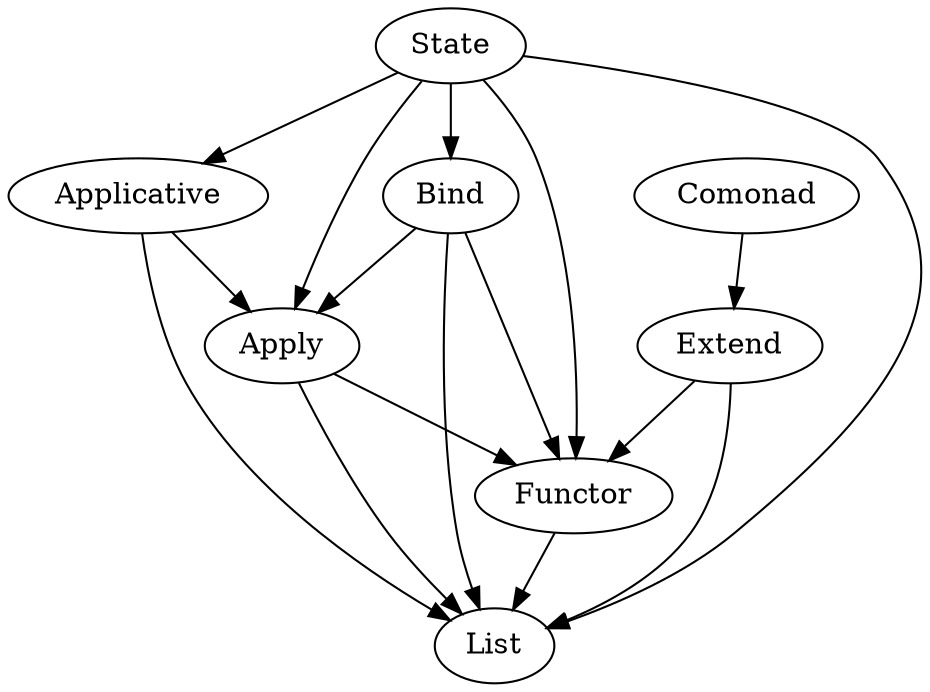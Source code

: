 digraph G {
    {
        list [label="List"];
        functor [label="Functor"];
        apply [label="Apply"];
        applicative [label="Applicative"];
        bind [label="Bind"];
        comonad [label="Comonad"];
        extend [label="Extend"];
        state [label="State"];
    }

    functor -> list;
    apply -> list;
    apply -> functor;
    applicative -> apply;
    applicative -> list;
    bind -> list;
    bind -> apply;
    bind -> functor;
    comonad -> extend;
    extend -> list;
    extend -> functor;
    state -> list;
    state -> functor;
    state -> apply;
    state -> applicative;
    state -> bind;
}